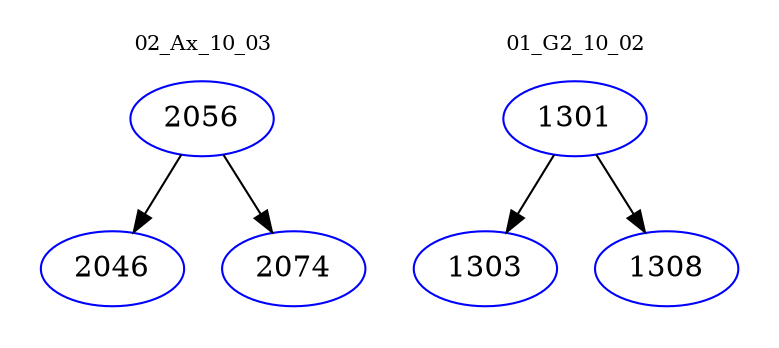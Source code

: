 digraph{
subgraph cluster_0 {
color = white
label = "02_Ax_10_03";
fontsize=10;
T0_2056 [label="2056", color="blue"]
T0_2056 -> T0_2046 [color="black"]
T0_2046 [label="2046", color="blue"]
T0_2056 -> T0_2074 [color="black"]
T0_2074 [label="2074", color="blue"]
}
subgraph cluster_1 {
color = white
label = "01_G2_10_02";
fontsize=10;
T1_1301 [label="1301", color="blue"]
T1_1301 -> T1_1303 [color="black"]
T1_1303 [label="1303", color="blue"]
T1_1301 -> T1_1308 [color="black"]
T1_1308 [label="1308", color="blue"]
}
}
